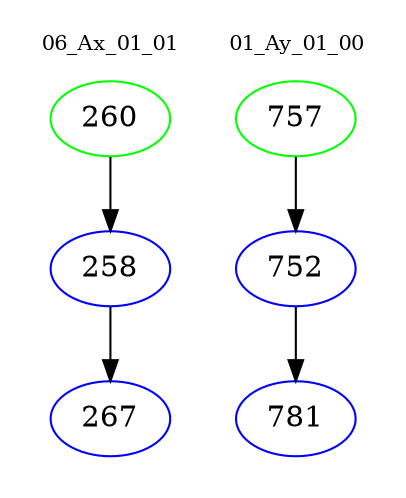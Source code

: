 digraph{
subgraph cluster_0 {
color = white
label = "06_Ax_01_01";
fontsize=10;
T0_260 [label="260", color="green"]
T0_260 -> T0_258 [color="black"]
T0_258 [label="258", color="blue"]
T0_258 -> T0_267 [color="black"]
T0_267 [label="267", color="blue"]
}
subgraph cluster_1 {
color = white
label = "01_Ay_01_00";
fontsize=10;
T1_757 [label="757", color="green"]
T1_757 -> T1_752 [color="black"]
T1_752 [label="752", color="blue"]
T1_752 -> T1_781 [color="black"]
T1_781 [label="781", color="blue"]
}
}
